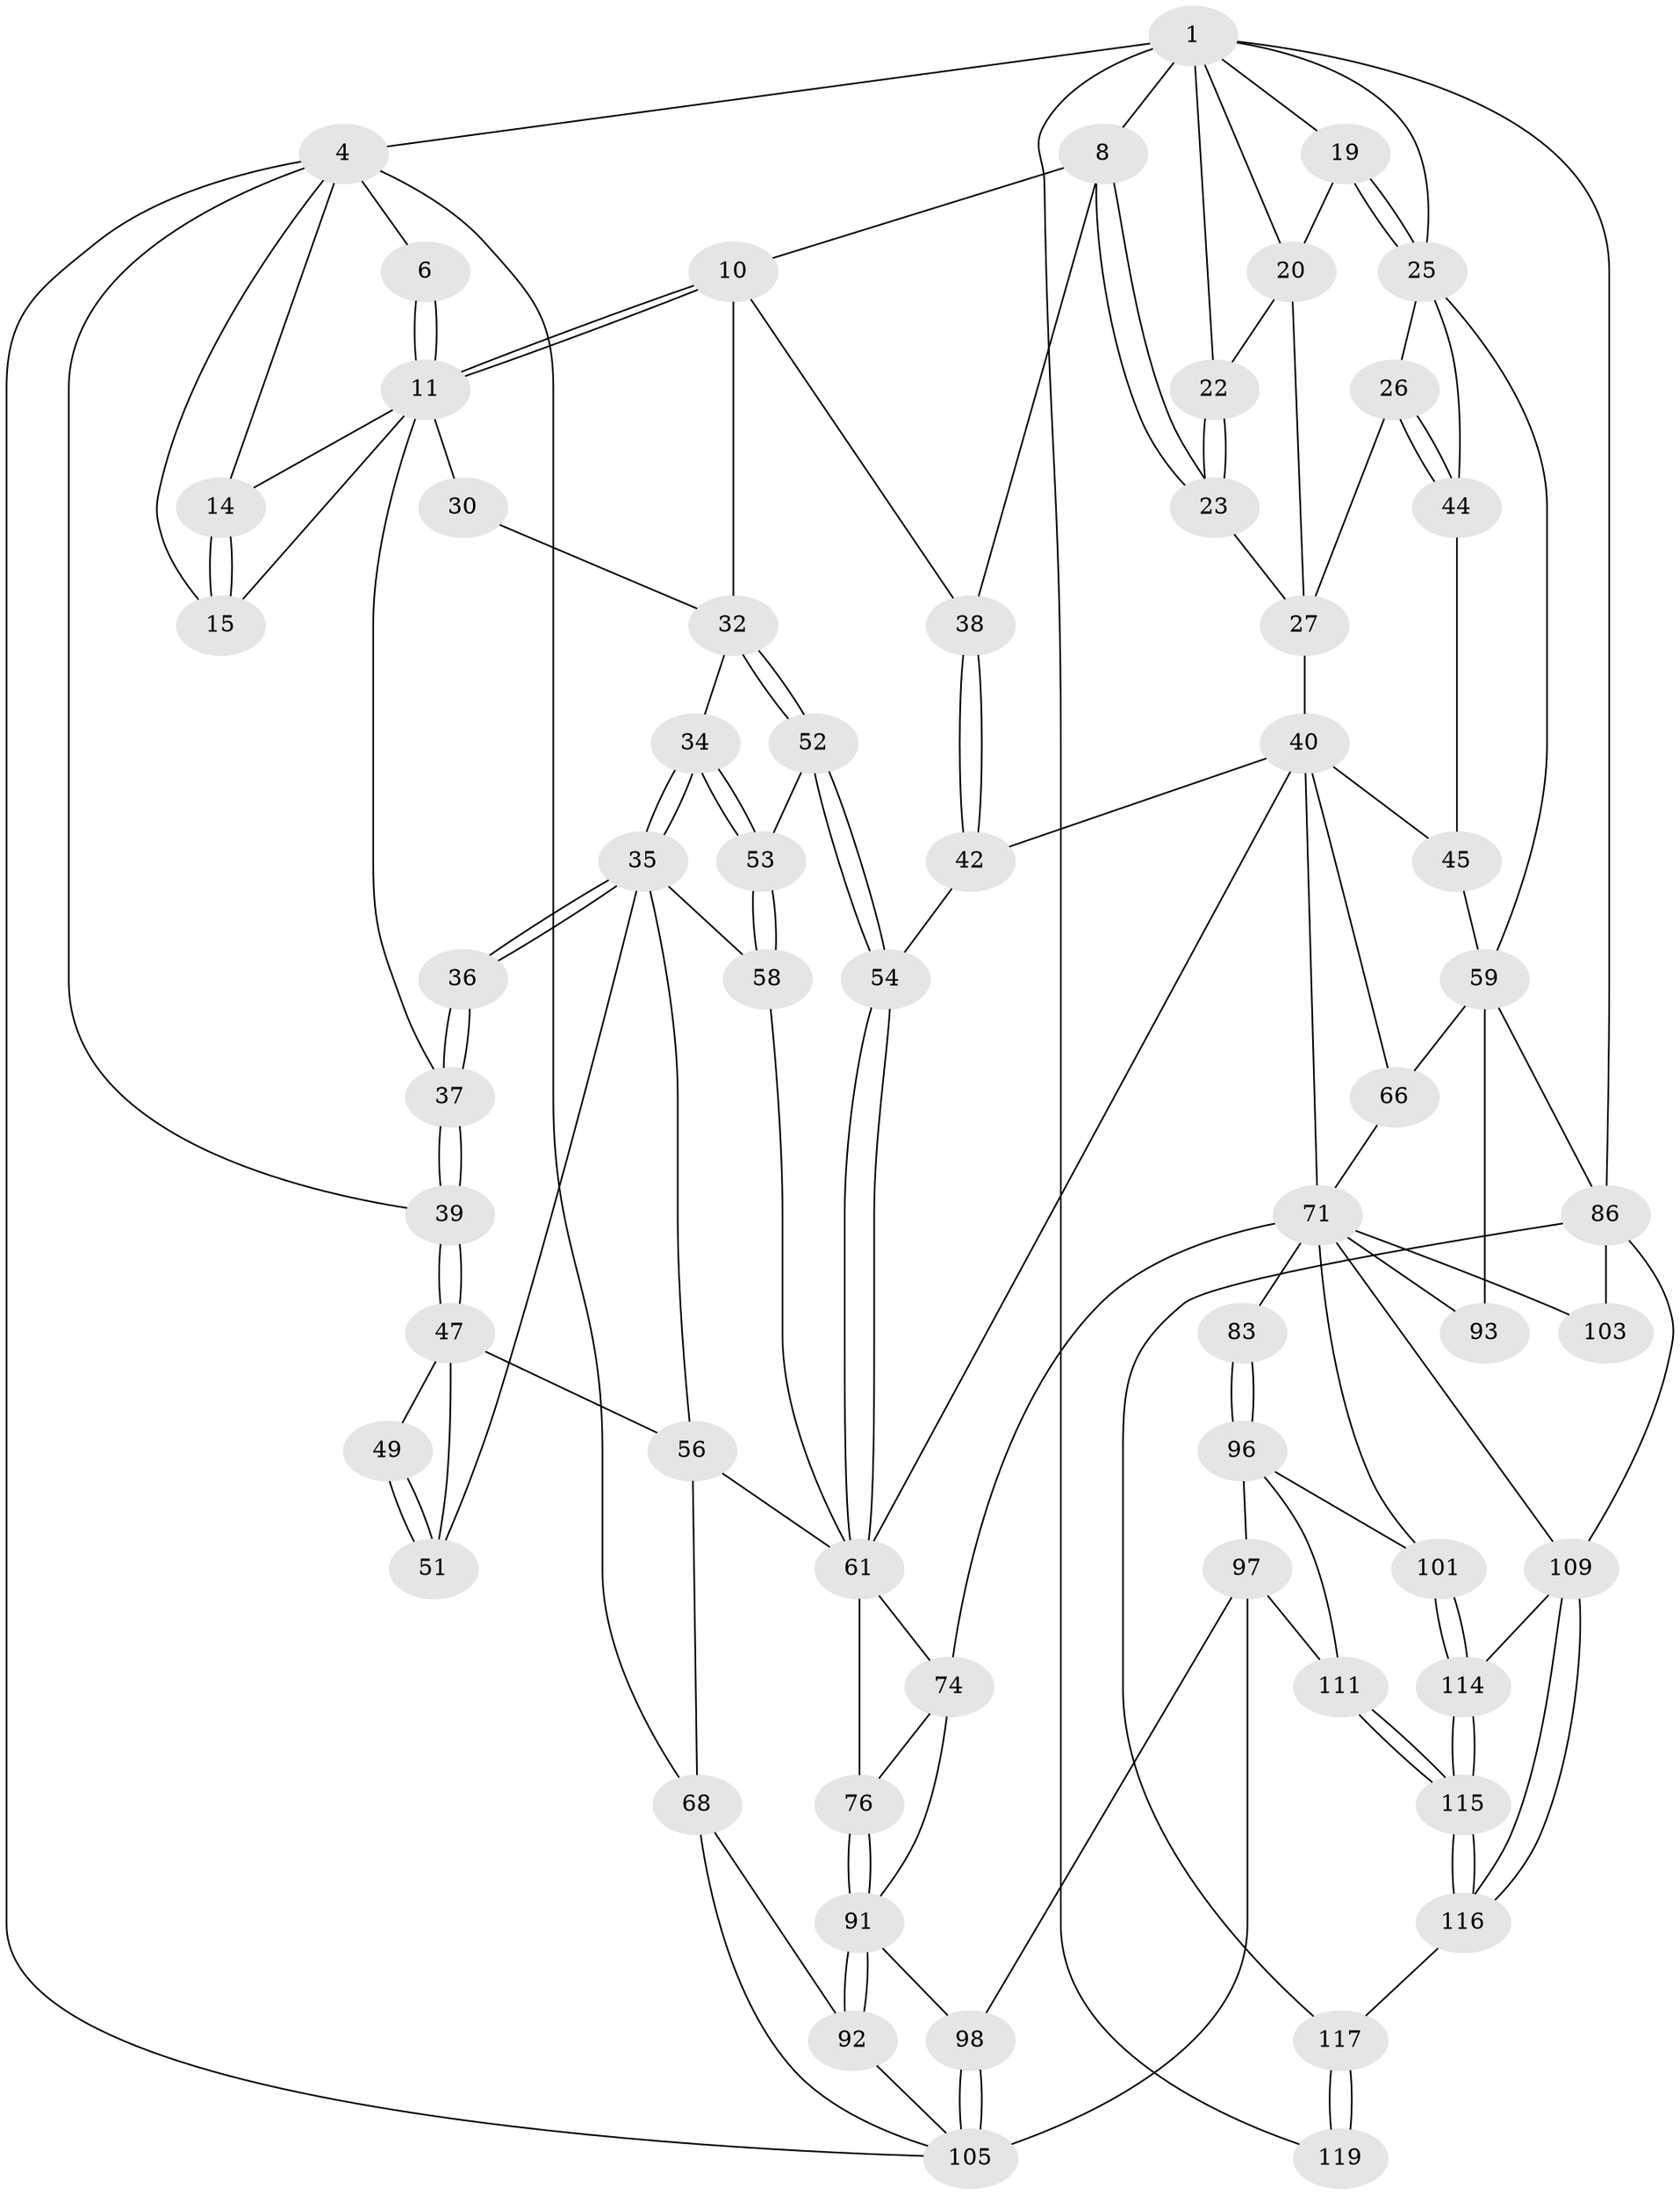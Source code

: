 // original degree distribution, {3: 0.025, 4: 0.20833333333333334, 6: 0.20833333333333334, 5: 0.5583333333333333}
// Generated by graph-tools (version 1.1) at 2025/28/03/15/25 16:28:12]
// undirected, 60 vertices, 138 edges
graph export_dot {
graph [start="1"]
  node [color=gray90,style=filled];
  1 [pos="+0.5896774651832973+0",super="+2+7"];
  4 [pos="+0+0",super="+16+70+5"];
  6 [pos="+0.517061739705658+0"];
  8 [pos="+0.5615559443800737+0.17043372915273614",super="+9"];
  10 [pos="+0.4477778503097865+0.1350631024550889",super="+31"];
  11 [pos="+0.432257826512834+0.11523984083091092",super="+12"];
  14 [pos="+0.19541179276273668+0"];
  15 [pos="+0.12302980599343125+0.12448129986801176"];
  19 [pos="+0.8285500908318433+0.07925142937067713"];
  20 [pos="+0.7210877560817225+0.057913542889915674",super="+24"];
  22 [pos="+0.6789767615233739+0.10257102039122379"];
  23 [pos="+0.562746742609152+0.1714315547920891"];
  25 [pos="+0.828668635667171+0.10841662267040744",super="+28"];
  26 [pos="+0.8069055167493923+0.17612669060578773"];
  27 [pos="+0.781800623841034+0.1849064303687558",super="+29"];
  30 [pos="+0.2766954448252731+0.16519627881328028"];
  32 [pos="+0.3386440861239948+0.25467363104097407",super="+33"];
  34 [pos="+0.19093449312716848+0.33056454216760783"];
  35 [pos="+0.17310896554299596+0.31200185721741514",super="+50"];
  36 [pos="+0.12833247244457177+0.2100280227220237"];
  37 [pos="+0.13642947698233757+0.1884855002512328"];
  38 [pos="+0.44533046033412726+0.2911886183749336"];
  39 [pos="+0+0.04695967526005525"];
  40 [pos="+0.6363346657497913+0.3621007902681172",super="+41+46"];
  42 [pos="+0.4675332660712468+0.3431040514670398"];
  44 [pos="+0.9461363170441432+0.2936451954690793"];
  45 [pos="+0.8324626524421682+0.3693281891526871"];
  47 [pos="+0+0.1712687699027078",super="+48"];
  49 [pos="+0.10906295156945968+0.21642980210739765"];
  51 [pos="+0.05328383286792786+0.3085378122114498"];
  52 [pos="+0.3148334033916666+0.3326133609271558"];
  53 [pos="+0.20482383813618396+0.35857086042045666"];
  54 [pos="+0.38144196706211114+0.38699460742862396"];
  56 [pos="+0+0.45443719351755496",super="+57"];
  58 [pos="+0.18807433381556346+0.4208203572179283"];
  59 [pos="+1+0.4398971421709109",super="+60+80"];
  61 [pos="+0.37436952011047203+0.4450845494403633",super="+65+62"];
  66 [pos="+0.8442958555471259+0.5117557246376477",super="+78"];
  68 [pos="+0+0.7032473995933521",super="+69"];
  71 [pos="+0.7308044771555188+0.5616016632235403",super="+79+72"];
  74 [pos="+0.4640206277566069+0.5797003002216641",super="+75"];
  76 [pos="+0.2325043497852235+0.5960873976857846"];
  83 [pos="+0.6220312008922682+0.752434170531856"];
  86 [pos="+1+1",super="+104"];
  91 [pos="+0.21404788760503954+0.6561290814771376",super="+95"];
  92 [pos="+0.18003125000680256+0.7035403015333009"];
  93 [pos="+0.9429828005803093+0.7541594686214732"];
  96 [pos="+0.6150751778186252+0.7911082671891668",super="+102"];
  97 [pos="+0.5218254307119783+0.8304813061986028",super="+112"];
  98 [pos="+0.4334208689730549+0.8231963093412819"];
  101 [pos="+0.6754724508980667+0.8508372155851657"];
  103 [pos="+0.8969183603112678+0.8379437002054476"];
  105 [pos="+0.41941831680483166+0.840753467921826",super="+106"];
  109 [pos="+0.8418458881569155+0.9124843497622402",super="+110"];
  111 [pos="+0.6102985205429889+1"];
  114 [pos="+0.7635637323520355+0.9140196546388215"];
  115 [pos="+0.6205547989723104+1"];
  116 [pos="+0.621009398788106+1"];
  117 [pos="+0.868781982475275+0.9131837634140496",super="+118"];
  119 [pos="+1+1"];
  1 -- 19;
  1 -- 4 [weight=2];
  1 -- 86;
  1 -- 119;
  1 -- 8;
  1 -- 20;
  1 -- 22;
  1 -- 25;
  4 -- 39;
  4 -- 15;
  4 -- 68;
  4 -- 105;
  4 -- 6;
  4 -- 14;
  6 -- 11;
  6 -- 11;
  8 -- 23;
  8 -- 23;
  8 -- 10;
  8 -- 38;
  10 -- 11;
  10 -- 11;
  10 -- 32;
  10 -- 38;
  11 -- 37;
  11 -- 14;
  11 -- 30 [weight=2];
  11 -- 15;
  14 -- 15;
  14 -- 15;
  19 -- 20;
  19 -- 25;
  19 -- 25;
  20 -- 27;
  20 -- 22;
  22 -- 23;
  22 -- 23;
  23 -- 27;
  25 -- 26;
  25 -- 59;
  25 -- 44;
  26 -- 27;
  26 -- 44;
  26 -- 44;
  27 -- 40;
  30 -- 32;
  32 -- 52;
  32 -- 52;
  32 -- 34;
  34 -- 35;
  34 -- 35;
  34 -- 53;
  34 -- 53;
  35 -- 36;
  35 -- 36;
  35 -- 56;
  35 -- 51;
  35 -- 58;
  36 -- 37;
  36 -- 37;
  37 -- 39;
  37 -- 39;
  38 -- 42;
  38 -- 42;
  39 -- 47;
  39 -- 47;
  40 -- 42;
  40 -- 61;
  40 -- 66;
  40 -- 45;
  40 -- 71 [weight=2];
  42 -- 54;
  44 -- 45;
  45 -- 59;
  47 -- 49;
  47 -- 51;
  47 -- 56;
  49 -- 51;
  49 -- 51;
  52 -- 53;
  52 -- 54;
  52 -- 54;
  53 -- 58;
  53 -- 58;
  54 -- 61;
  54 -- 61;
  56 -- 68;
  56 -- 61;
  58 -- 61;
  59 -- 66 [weight=2];
  59 -- 86;
  59 -- 93 [weight=2];
  61 -- 74;
  61 -- 76;
  66 -- 71;
  68 -- 92;
  68 -- 105;
  71 -- 93;
  71 -- 101;
  71 -- 103 [weight=2];
  71 -- 109;
  71 -- 74 [weight=2];
  71 -- 83 [weight=2];
  74 -- 76;
  74 -- 91;
  76 -- 91;
  76 -- 91;
  83 -- 96;
  83 -- 96;
  86 -- 109;
  86 -- 117;
  86 -- 103;
  91 -- 92;
  91 -- 92;
  91 -- 98;
  92 -- 105;
  96 -- 97;
  96 -- 101;
  96 -- 111;
  97 -- 98;
  97 -- 105 [weight=2];
  97 -- 111;
  98 -- 105;
  98 -- 105;
  101 -- 114;
  101 -- 114;
  109 -- 116;
  109 -- 116;
  109 -- 114;
  111 -- 115;
  111 -- 115;
  114 -- 115;
  114 -- 115;
  115 -- 116;
  115 -- 116;
  116 -- 117;
  117 -- 119 [weight=2];
  117 -- 119;
}
